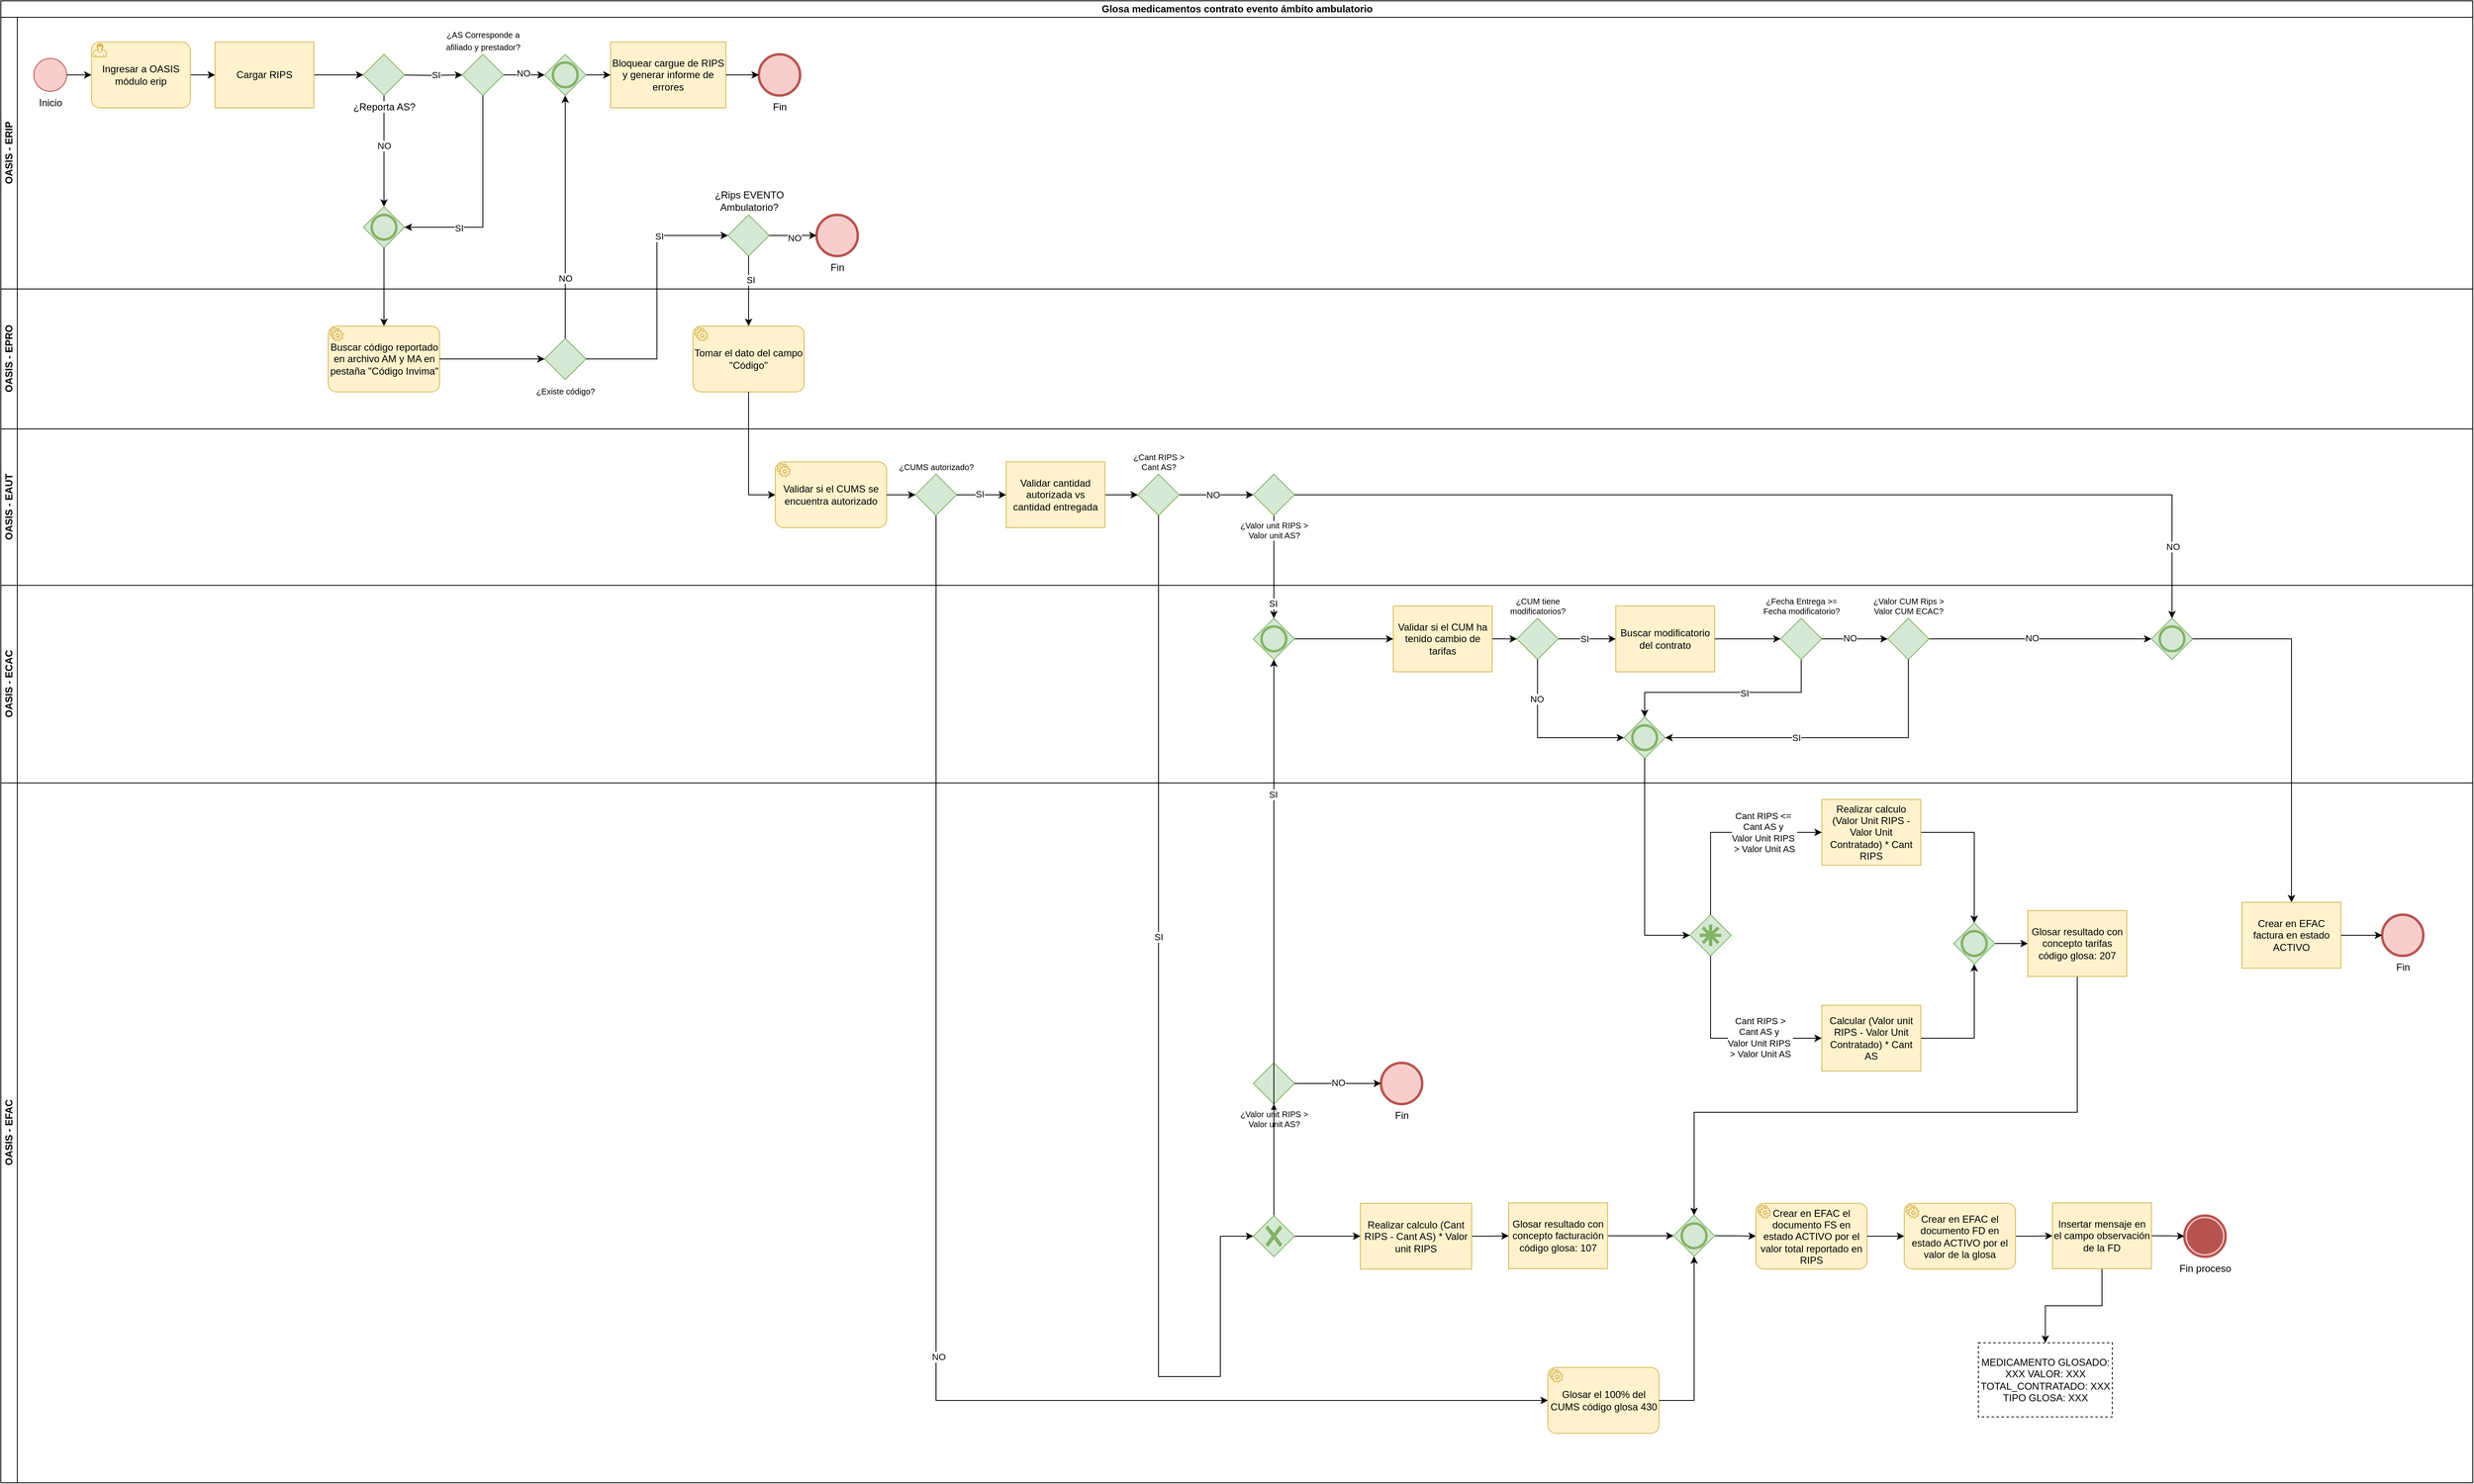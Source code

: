 <mxfile version="26.0.16">
  <diagram name="Página-1" id="6i_p-R7HKGtbfCE5hA1_">
    <mxGraphModel dx="3034" dy="1820" grid="1" gridSize="10" guides="1" tooltips="1" connect="1" arrows="1" fold="1" page="1" pageScale="1" pageWidth="2000" pageHeight="1130" math="0" shadow="0">
      <root>
        <mxCell id="0" />
        <mxCell id="1" parent="0" />
        <mxCell id="3LwcX4oNFDxZzFYPkHVs-123" value="Glosa medicamentos contrato evento ámbito ambulatorio" style="swimlane;childLayout=stackLayout;resizeParent=1;resizeParentMax=0;horizontal=1;startSize=20;horizontalStack=0;html=1;" parent="1" vertex="1">
          <mxGeometry x="-10" y="-60" width="3000" height="1800" as="geometry" />
        </mxCell>
        <mxCell id="iVjvkwj3p_KeQu9TfVZr-87" style="edgeStyle=orthogonalEdgeStyle;rounded=0;orthogonalLoop=1;jettySize=auto;html=1;entryX=0.5;entryY=0;entryDx=0;entryDy=0;entryPerimeter=0;" parent="3LwcX4oNFDxZzFYPkHVs-123" source="iVjvkwj3p_KeQu9TfVZr-80" target="z4ZImV3BdOVlYTGnUbKM-2" edge="1">
          <mxGeometry relative="1" as="geometry">
            <mxPoint x="1640" y="895" as="targetPoint" />
            <Array as="points" />
          </mxGeometry>
        </mxCell>
        <mxCell id="iVjvkwj3p_KeQu9TfVZr-92" value="SI" style="edgeLabel;html=1;align=center;verticalAlign=middle;resizable=0;points=[];" parent="iVjvkwj3p_KeQu9TfVZr-87" vertex="1" connectable="0">
          <mxGeometry x="0.713" relative="1" as="geometry">
            <mxPoint x="-1" as="offset" />
          </mxGeometry>
        </mxCell>
        <mxCell id="3LwcX4oNFDxZzFYPkHVs-124" value="OASIS - ERIP" style="swimlane;startSize=20;horizontal=0;html=1;" parent="3LwcX4oNFDxZzFYPkHVs-123" vertex="1">
          <mxGeometry y="20" width="3000" height="330" as="geometry" />
        </mxCell>
        <mxCell id="3LwcX4oNFDxZzFYPkHVs-130" value="Inicio" style="points=[[0.145,0.145,0],[0.5,0,0],[0.855,0.145,0],[1,0.5,0],[0.855,0.855,0],[0.5,1,0],[0.145,0.855,0],[0,0.5,0]];shape=mxgraph.bpmn.event;html=1;verticalLabelPosition=bottom;labelBackgroundColor=#ffffff;verticalAlign=top;align=center;perimeter=ellipsePerimeter;outlineConnect=0;aspect=fixed;outline=standard;symbol=general;fillColor=#f8cecc;strokeColor=#b85450;" parent="3LwcX4oNFDxZzFYPkHVs-124" vertex="1">
          <mxGeometry x="40" y="50" width="40" height="40" as="geometry" />
        </mxCell>
        <mxCell id="3LwcX4oNFDxZzFYPkHVs-133" style="edgeStyle=orthogonalEdgeStyle;rounded=0;orthogonalLoop=1;jettySize=auto;html=1;entryX=0;entryY=0.5;entryDx=0;entryDy=0;entryPerimeter=0;" parent="3LwcX4oNFDxZzFYPkHVs-124" source="3LwcX4oNFDxZzFYPkHVs-134" target="I6SyIY9X4S2mshl3AVVj-23" edge="1">
          <mxGeometry relative="1" as="geometry">
            <mxPoint x="270" y="70" as="targetPoint" />
          </mxGeometry>
        </mxCell>
        <mxCell id="3LwcX4oNFDxZzFYPkHVs-134" value="Ingresar a OASIS módulo erip" style="points=[[0.25,0,0],[0.5,0,0],[0.75,0,0],[1,0.25,0],[1,0.5,0],[1,0.75,0],[0.75,1,0],[0.5,1,0],[0.25,1,0],[0,0.75,0],[0,0.5,0],[0,0.25,0]];shape=mxgraph.bpmn.task;whiteSpace=wrap;rectStyle=rounded;size=10;html=1;container=1;expand=0;collapsible=0;taskMarker=user;fillColor=#fff2cc;strokeColor=#d6b656;" parent="3LwcX4oNFDxZzFYPkHVs-124" vertex="1">
          <mxGeometry x="110" y="30" width="120" height="80" as="geometry" />
        </mxCell>
        <mxCell id="3LwcX4oNFDxZzFYPkHVs-129" style="edgeStyle=orthogonalEdgeStyle;rounded=0;orthogonalLoop=1;jettySize=auto;html=1;entryX=0;entryY=0.5;entryDx=0;entryDy=0;entryPerimeter=0;" parent="3LwcX4oNFDxZzFYPkHVs-124" source="3LwcX4oNFDxZzFYPkHVs-130" target="3LwcX4oNFDxZzFYPkHVs-134" edge="1">
          <mxGeometry relative="1" as="geometry">
            <mxPoint x="110" y="70" as="targetPoint" />
          </mxGeometry>
        </mxCell>
        <mxCell id="iVjvkwj3p_KeQu9TfVZr-32" style="edgeStyle=orthogonalEdgeStyle;rounded=0;orthogonalLoop=1;jettySize=auto;html=1;" parent="3LwcX4oNFDxZzFYPkHVs-124" source="I6SyIY9X4S2mshl3AVVj-23" target="iVjvkwj3p_KeQu9TfVZr-31" edge="1">
          <mxGeometry relative="1" as="geometry" />
        </mxCell>
        <mxCell id="I6SyIY9X4S2mshl3AVVj-23" value="Cargar RIPS" style="points=[[0.25,0,0],[0.5,0,0],[0.75,0,0],[1,0.25,0],[1,0.5,0],[1,0.75,0],[0.75,1,0],[0.5,1,0],[0.25,1,0],[0,0.75,0],[0,0.5,0],[0,0.25,0]];shape=mxgraph.bpmn.task2;whiteSpace=wrap;rectStyle=rounded;size=10;html=1;container=1;expand=0;collapsible=0;taskMarker=user;fillColor=#fff2cc;strokeColor=#d6b656;" parent="3LwcX4oNFDxZzFYPkHVs-124" vertex="1">
          <mxGeometry x="260" y="30" width="120" height="80" as="geometry" />
        </mxCell>
        <mxCell id="M_9tR8TZ_ZrpfwXMIzji-4" value="Bloquear cargue de RIPS y generar informe de errores" style="points=[[0.25,0,0],[0.5,0,0],[0.75,0,0],[1,0.25,0],[1,0.5,0],[1,0.75,0],[0.75,1,0],[0.5,1,0],[0.25,1,0],[0,0.75,0],[0,0.5,0],[0,0.25,0]];shape=mxgraph.bpmn.task2;whiteSpace=wrap;rectStyle=rounded;size=10;html=1;container=1;expand=0;collapsible=0;taskMarker=script;fillColor=#fff2cc;strokeColor=#d6b656;" parent="3LwcX4oNFDxZzFYPkHVs-124" vertex="1">
          <mxGeometry x="740" y="30" width="140" height="80" as="geometry" />
        </mxCell>
        <mxCell id="M_9tR8TZ_ZrpfwXMIzji-8" value="¿Rips EVENTO &lt;br&gt;Ambulatorio?" style="points=[[0.25,0.25,0],[0.5,0,0],[0.75,0.25,0],[1,0.5,0],[0.75,0.75,0],[0.5,1,0],[0.25,0.75,0],[0,0.5,0]];shape=mxgraph.bpmn.gateway2;html=1;verticalLabelPosition=top;labelBackgroundColor=#ffffff;verticalAlign=bottom;align=center;perimeter=rhombusPerimeter;outlineConnect=0;outline=none;symbol=none;fillColor=#d5e8d4;strokeColor=#82b366;labelPosition=center;" parent="3LwcX4oNFDxZzFYPkHVs-124" vertex="1">
          <mxGeometry x="882.5" y="240" width="50" height="50" as="geometry" />
        </mxCell>
        <mxCell id="M_9tR8TZ_ZrpfwXMIzji-11" value="Fin" style="points=[[0.145,0.145,0],[0.5,0,0],[0.855,0.145,0],[1,0.5,0],[0.855,0.855,0],[0.5,1,0],[0.145,0.855,0],[0,0.5,0]];shape=mxgraph.bpmn.event;html=1;verticalLabelPosition=bottom;labelBackgroundColor=#ffffff;verticalAlign=top;align=center;perimeter=ellipsePerimeter;outlineConnect=0;aspect=fixed;outline=end;symbol=terminate2;fillColor=#f8cecc;strokeColor=#b85450;" parent="3LwcX4oNFDxZzFYPkHVs-124" vertex="1">
          <mxGeometry x="990" y="240" width="50" height="50" as="geometry" />
        </mxCell>
        <mxCell id="M_9tR8TZ_ZrpfwXMIzji-10" style="edgeStyle=orthogonalEdgeStyle;rounded=0;orthogonalLoop=1;jettySize=auto;html=1;" parent="3LwcX4oNFDxZzFYPkHVs-124" source="M_9tR8TZ_ZrpfwXMIzji-8" target="M_9tR8TZ_ZrpfwXMIzji-11" edge="1">
          <mxGeometry relative="1" as="geometry">
            <mxPoint x="1147" y="210" as="targetPoint" />
          </mxGeometry>
        </mxCell>
        <mxCell id="M_9tR8TZ_ZrpfwXMIzji-16" value="NO" style="edgeLabel;html=1;align=center;verticalAlign=middle;resizable=0;points=[];" parent="M_9tR8TZ_ZrpfwXMIzji-10" vertex="1" connectable="0">
          <mxGeometry x="0.059" y="-1" relative="1" as="geometry">
            <mxPoint y="2" as="offset" />
          </mxGeometry>
        </mxCell>
        <mxCell id="M_9tR8TZ_ZrpfwXMIzji-21" style="edgeStyle=orthogonalEdgeStyle;rounded=0;orthogonalLoop=1;jettySize=auto;html=1;" parent="3LwcX4oNFDxZzFYPkHVs-124" source="M_9tR8TZ_ZrpfwXMIzji-17" target="M_9tR8TZ_ZrpfwXMIzji-20" edge="1">
          <mxGeometry relative="1" as="geometry" />
        </mxCell>
        <mxCell id="M_9tR8TZ_ZrpfwXMIzji-24" value="NO" style="edgeLabel;html=1;align=center;verticalAlign=middle;resizable=0;points=[];" parent="M_9tR8TZ_ZrpfwXMIzji-21" vertex="1" connectable="0">
          <mxGeometry x="-0.037" y="1" relative="1" as="geometry">
            <mxPoint y="-1" as="offset" />
          </mxGeometry>
        </mxCell>
        <mxCell id="M_9tR8TZ_ZrpfwXMIzji-17" value="&lt;font size=&quot;1&quot;&gt;¿AS Corresponde a &lt;br&gt;afiliado y prestador?&lt;/font&gt;" style="points=[[0.25,0.25,0],[0.5,0,0],[0.75,0.25,0],[1,0.5,0],[0.75,0.75,0],[0.5,1,0],[0.25,0.75,0],[0,0.5,0]];shape=mxgraph.bpmn.gateway2;html=1;verticalLabelPosition=top;labelBackgroundColor=#ffffff;verticalAlign=bottom;align=center;perimeter=rhombusPerimeter;outlineConnect=0;outline=none;symbol=none;fillColor=#d5e8d4;strokeColor=#82b366;labelPosition=center;" parent="3LwcX4oNFDxZzFYPkHVs-124" vertex="1">
          <mxGeometry x="560" y="45" width="50" height="50" as="geometry" />
        </mxCell>
        <mxCell id="M_9tR8TZ_ZrpfwXMIzji-25" style="edgeStyle=orthogonalEdgeStyle;rounded=0;orthogonalLoop=1;jettySize=auto;html=1;" parent="3LwcX4oNFDxZzFYPkHVs-124" source="M_9tR8TZ_ZrpfwXMIzji-20" target="M_9tR8TZ_ZrpfwXMIzji-4" edge="1">
          <mxGeometry relative="1" as="geometry" />
        </mxCell>
        <mxCell id="M_9tR8TZ_ZrpfwXMIzji-20" value="" style="points=[[0.25,0.25,0],[0.5,0,0],[0.75,0.25,0],[1,0.5,0],[0.75,0.75,0],[0.5,1,0],[0.25,0.75,0],[0,0.5,0]];shape=mxgraph.bpmn.gateway2;html=1;verticalLabelPosition=bottom;labelBackgroundColor=#ffffff;verticalAlign=top;align=center;perimeter=rhombusPerimeter;outlineConnect=0;outline=end;symbol=general;fillColor=#d5e8d4;strokeColor=#82b366;" parent="3LwcX4oNFDxZzFYPkHVs-124" vertex="1">
          <mxGeometry x="660" y="45" width="50" height="50" as="geometry" />
        </mxCell>
        <mxCell id="M_9tR8TZ_ZrpfwXMIzji-14" value="Fin" style="points=[[0.145,0.145,0],[0.5,0,0],[0.855,0.145,0],[1,0.5,0],[0.855,0.855,0],[0.5,1,0],[0.145,0.855,0],[0,0.5,0]];shape=mxgraph.bpmn.event;html=1;verticalLabelPosition=bottom;labelBackgroundColor=#ffffff;verticalAlign=top;align=center;perimeter=ellipsePerimeter;outlineConnect=0;aspect=fixed;outline=end;symbol=terminate2;fillColor=#f8cecc;strokeColor=#b85450;" parent="3LwcX4oNFDxZzFYPkHVs-124" vertex="1">
          <mxGeometry x="920" y="45" width="50" height="50" as="geometry" />
        </mxCell>
        <mxCell id="M_9tR8TZ_ZrpfwXMIzji-13" style="edgeStyle=orthogonalEdgeStyle;rounded=0;orthogonalLoop=1;jettySize=auto;html=1;" parent="3LwcX4oNFDxZzFYPkHVs-124" source="M_9tR8TZ_ZrpfwXMIzji-4" target="M_9tR8TZ_ZrpfwXMIzji-14" edge="1">
          <mxGeometry relative="1" as="geometry">
            <mxPoint x="1197" y="75" as="targetPoint" />
          </mxGeometry>
        </mxCell>
        <mxCell id="iVjvkwj3p_KeQu9TfVZr-29" style="edgeStyle=orthogonalEdgeStyle;rounded=0;orthogonalLoop=1;jettySize=auto;html=1;" parent="3LwcX4oNFDxZzFYPkHVs-124" target="M_9tR8TZ_ZrpfwXMIzji-17" edge="1">
          <mxGeometry relative="1" as="geometry">
            <mxPoint x="480" y="70" as="sourcePoint" />
          </mxGeometry>
        </mxCell>
        <mxCell id="iVjvkwj3p_KeQu9TfVZr-33" value="SI" style="edgeLabel;html=1;align=center;verticalAlign=middle;resizable=0;points=[];" parent="iVjvkwj3p_KeQu9TfVZr-29" vertex="1" connectable="0">
          <mxGeometry x="0.21" relative="1" as="geometry">
            <mxPoint as="offset" />
          </mxGeometry>
        </mxCell>
        <mxCell id="iVjvkwj3p_KeQu9TfVZr-38" style="edgeStyle=orthogonalEdgeStyle;rounded=0;orthogonalLoop=1;jettySize=auto;html=1;" parent="3LwcX4oNFDxZzFYPkHVs-124" source="iVjvkwj3p_KeQu9TfVZr-31" target="iVjvkwj3p_KeQu9TfVZr-36" edge="1">
          <mxGeometry relative="1" as="geometry" />
        </mxCell>
        <mxCell id="iVjvkwj3p_KeQu9TfVZr-42" value="NO" style="edgeLabel;html=1;align=center;verticalAlign=middle;resizable=0;points=[];" parent="iVjvkwj3p_KeQu9TfVZr-38" vertex="1" connectable="0">
          <mxGeometry x="-0.096" relative="1" as="geometry">
            <mxPoint as="offset" />
          </mxGeometry>
        </mxCell>
        <mxCell id="iVjvkwj3p_KeQu9TfVZr-31" value="¿Reporta AS?" style="points=[[0.25,0.25,0],[0.5,0,0],[0.75,0.25,0],[1,0.5,0],[0.75,0.75,0],[0.5,1,0],[0.25,0.75,0],[0,0.5,0]];shape=mxgraph.bpmn.gateway2;html=1;verticalLabelPosition=bottom;labelBackgroundColor=#ffffff;verticalAlign=top;align=center;perimeter=rhombusPerimeter;outlineConnect=0;outline=none;symbol=none;fillColor=#d5e8d4;strokeColor=#82b366;" parent="3LwcX4oNFDxZzFYPkHVs-124" vertex="1">
          <mxGeometry x="440" y="45" width="50" height="50" as="geometry" />
        </mxCell>
        <mxCell id="iVjvkwj3p_KeQu9TfVZr-36" value="" style="points=[[0.25,0.25,0],[0.5,0,0],[0.75,0.25,0],[1,0.5,0],[0.75,0.75,0],[0.5,1,0],[0.25,0.75,0],[0,0.5,0]];shape=mxgraph.bpmn.gateway2;html=1;verticalLabelPosition=bottom;labelBackgroundColor=#ffffff;verticalAlign=top;align=center;perimeter=rhombusPerimeter;outlineConnect=0;outline=end;symbol=general;fillColor=#d5e8d4;strokeColor=#82b366;" parent="3LwcX4oNFDxZzFYPkHVs-124" vertex="1">
          <mxGeometry x="440" y="230" width="50" height="50" as="geometry" />
        </mxCell>
        <mxCell id="iVjvkwj3p_KeQu9TfVZr-40" style="edgeStyle=orthogonalEdgeStyle;rounded=0;orthogonalLoop=1;jettySize=auto;html=1;entryX=1;entryY=0.5;entryDx=0;entryDy=0;entryPerimeter=0;" parent="3LwcX4oNFDxZzFYPkHVs-124" source="M_9tR8TZ_ZrpfwXMIzji-17" target="iVjvkwj3p_KeQu9TfVZr-36" edge="1">
          <mxGeometry relative="1" as="geometry">
            <Array as="points">
              <mxPoint x="585" y="255" />
            </Array>
          </mxGeometry>
        </mxCell>
        <mxCell id="iVjvkwj3p_KeQu9TfVZr-41" value="SI" style="edgeLabel;html=1;align=center;verticalAlign=middle;resizable=0;points=[];" parent="iVjvkwj3p_KeQu9TfVZr-40" vertex="1" connectable="0">
          <mxGeometry x="0.482" y="1" relative="1" as="geometry">
            <mxPoint as="offset" />
          </mxGeometry>
        </mxCell>
        <mxCell id="3LwcX4oNFDxZzFYPkHVs-125" value="OASIS - EPRO" style="swimlane;startSize=20;horizontal=0;html=1;" parent="3LwcX4oNFDxZzFYPkHVs-123" vertex="1">
          <mxGeometry y="350" width="3000" height="170" as="geometry" />
        </mxCell>
        <mxCell id="3LwcX4oNFDxZzFYPkHVs-8" value="Buscar código reportado en archivo AM y MA en pestaña &quot;Código Invima&quot;" style="points=[[0.25,0,0],[0.5,0,0],[0.75,0,0],[1,0.25,0],[1,0.5,0],[1,0.75,0],[0.75,1,0],[0.5,1,0],[0.25,1,0],[0,0.75,0],[0,0.5,0],[0,0.25,0]];shape=mxgraph.bpmn.task;whiteSpace=wrap;rectStyle=rounded;size=10;html=1;container=1;expand=0;collapsible=0;taskMarker=service;fillColor=#fff2cc;strokeColor=#d6b656;" parent="3LwcX4oNFDxZzFYPkHVs-125" vertex="1">
          <mxGeometry x="397.5" y="45" width="135" height="80" as="geometry" />
        </mxCell>
        <mxCell id="3LwcX4oNFDxZzFYPkHVs-9" value="&lt;font size=&quot;1&quot;&gt;¿Existe código?&lt;/font&gt;" style="points=[[0.25,0.25,0],[0.5,0,0],[0.75,0.25,0],[1,0.5,0],[0.75,0.75,0],[0.5,1,0],[0.25,0.75,0],[0,0.5,0]];shape=mxgraph.bpmn.gateway2;html=1;verticalLabelPosition=bottom;labelBackgroundColor=#ffffff;verticalAlign=top;align=center;perimeter=rhombusPerimeter;outlineConnect=0;outline=none;symbol=none;fillColor=#d5e8d4;strokeColor=#82b366;labelPosition=center;" parent="3LwcX4oNFDxZzFYPkHVs-125" vertex="1">
          <mxGeometry x="660" y="60" width="50" height="50" as="geometry" />
        </mxCell>
        <mxCell id="3LwcX4oNFDxZzFYPkHVs-10" style="edgeStyle=orthogonalEdgeStyle;rounded=0;orthogonalLoop=1;jettySize=auto;html=1;" parent="3LwcX4oNFDxZzFYPkHVs-125" source="3LwcX4oNFDxZzFYPkHVs-8" target="3LwcX4oNFDxZzFYPkHVs-9" edge="1">
          <mxGeometry relative="1" as="geometry" />
        </mxCell>
        <mxCell id="3LwcX4oNFDxZzFYPkHVs-12" value="Tomar el dato del campo &quot;Código&quot;" style="points=[[0.25,0,0],[0.5,0,0],[0.75,0,0],[1,0.25,0],[1,0.5,0],[1,0.75,0],[0.75,1,0],[0.5,1,0],[0.25,1,0],[0,0.75,0],[0,0.5,0],[0,0.25,0]];shape=mxgraph.bpmn.task;whiteSpace=wrap;rectStyle=rounded;size=10;html=1;container=1;expand=0;collapsible=0;taskMarker=service;fillColor=#fff2cc;strokeColor=#d6b656;" parent="3LwcX4oNFDxZzFYPkHVs-125" vertex="1">
          <mxGeometry x="840" y="45" width="135" height="80" as="geometry" />
        </mxCell>
        <mxCell id="Vrwh3DZQy4N4ysGJemR1-6" style="edgeStyle=orthogonalEdgeStyle;rounded=0;orthogonalLoop=1;jettySize=auto;html=1;entryX=0;entryY=0.5;entryDx=0;entryDy=0;entryPerimeter=0;exitX=0.5;exitY=1;exitDx=0;exitDy=0;exitPerimeter=0;" parent="3LwcX4oNFDxZzFYPkHVs-123" source="3LwcX4oNFDxZzFYPkHVs-140" target="iVjvkwj3p_KeQu9TfVZr-284" edge="1">
          <mxGeometry relative="1" as="geometry" />
        </mxCell>
        <mxCell id="Vrwh3DZQy4N4ysGJemR1-7" value="NO" style="edgeLabel;html=1;align=center;verticalAlign=middle;resizable=0;points=[];" parent="Vrwh3DZQy4N4ysGJemR1-6" vertex="1" connectable="0">
          <mxGeometry x="0.124" y="3" relative="1" as="geometry">
            <mxPoint as="offset" />
          </mxGeometry>
        </mxCell>
        <mxCell id="M_9tR8TZ_ZrpfwXMIzji-9" style="edgeStyle=orthogonalEdgeStyle;rounded=0;orthogonalLoop=1;jettySize=auto;html=1;" parent="3LwcX4oNFDxZzFYPkHVs-123" source="M_9tR8TZ_ZrpfwXMIzji-8" target="3LwcX4oNFDxZzFYPkHVs-12" edge="1">
          <mxGeometry relative="1" as="geometry" />
        </mxCell>
        <mxCell id="M_9tR8TZ_ZrpfwXMIzji-15" value="SI" style="edgeLabel;html=1;align=center;verticalAlign=middle;resizable=0;points=[];" parent="M_9tR8TZ_ZrpfwXMIzji-9" vertex="1" connectable="0">
          <mxGeometry x="-0.333" y="2" relative="1" as="geometry">
            <mxPoint as="offset" />
          </mxGeometry>
        </mxCell>
        <mxCell id="M_9tR8TZ_ZrpfwXMIzji-22" style="edgeStyle=orthogonalEdgeStyle;rounded=0;orthogonalLoop=1;jettySize=auto;html=1;" parent="3LwcX4oNFDxZzFYPkHVs-123" source="3LwcX4oNFDxZzFYPkHVs-9" target="M_9tR8TZ_ZrpfwXMIzji-20" edge="1">
          <mxGeometry relative="1" as="geometry" />
        </mxCell>
        <mxCell id="M_9tR8TZ_ZrpfwXMIzji-23" value="NO" style="edgeLabel;html=1;align=center;verticalAlign=middle;resizable=0;points=[];" parent="M_9tR8TZ_ZrpfwXMIzji-22" vertex="1" connectable="0">
          <mxGeometry x="-0.504" relative="1" as="geometry">
            <mxPoint as="offset" />
          </mxGeometry>
        </mxCell>
        <mxCell id="M_9tR8TZ_ZrpfwXMIzji-26" style="edgeStyle=orthogonalEdgeStyle;rounded=0;orthogonalLoop=1;jettySize=auto;html=1;entryX=0;entryY=0.5;entryDx=0;entryDy=0;entryPerimeter=0;" parent="3LwcX4oNFDxZzFYPkHVs-123" source="3LwcX4oNFDxZzFYPkHVs-9" target="M_9tR8TZ_ZrpfwXMIzji-8" edge="1">
          <mxGeometry relative="1" as="geometry" />
        </mxCell>
        <mxCell id="M_9tR8TZ_ZrpfwXMIzji-27" value="SI" style="edgeLabel;html=1;align=center;verticalAlign=middle;resizable=0;points=[];" parent="M_9tR8TZ_ZrpfwXMIzji-26" vertex="1" connectable="0">
          <mxGeometry x="0.478" y="-1" relative="1" as="geometry">
            <mxPoint as="offset" />
          </mxGeometry>
        </mxCell>
        <mxCell id="M_9tR8TZ_ZrpfwXMIzji-28" style="edgeStyle=orthogonalEdgeStyle;rounded=0;orthogonalLoop=1;jettySize=auto;html=1;entryX=0;entryY=0.5;entryDx=0;entryDy=0;entryPerimeter=0;exitX=0.5;exitY=1;exitDx=0;exitDy=0;exitPerimeter=0;" parent="3LwcX4oNFDxZzFYPkHVs-123" source="3LwcX4oNFDxZzFYPkHVs-12" target="3LwcX4oNFDxZzFYPkHVs-30" edge="1">
          <mxGeometry relative="1" as="geometry" />
        </mxCell>
        <mxCell id="iVjvkwj3p_KeQu9TfVZr-39" style="edgeStyle=orthogonalEdgeStyle;rounded=0;orthogonalLoop=1;jettySize=auto;html=1;" parent="3LwcX4oNFDxZzFYPkHVs-123" source="iVjvkwj3p_KeQu9TfVZr-36" target="3LwcX4oNFDxZzFYPkHVs-8" edge="1">
          <mxGeometry relative="1" as="geometry" />
        </mxCell>
        <mxCell id="3LwcX4oNFDxZzFYPkHVs-126" value="OASIS - EAUT" style="swimlane;startSize=20;horizontal=0;html=1;" parent="3LwcX4oNFDxZzFYPkHVs-123" vertex="1">
          <mxGeometry y="520" width="3000" height="190" as="geometry" />
        </mxCell>
        <mxCell id="3LwcX4oNFDxZzFYPkHVs-30" value="Validar si el CUMS se encuentra autorizado" style="points=[[0.25,0,0],[0.5,0,0],[0.75,0,0],[1,0.25,0],[1,0.5,0],[1,0.75,0],[0.75,1,0],[0.5,1,0],[0.25,1,0],[0,0.75,0],[0,0.5,0],[0,0.25,0]];shape=mxgraph.bpmn.task;whiteSpace=wrap;rectStyle=rounded;size=10;html=1;container=1;expand=0;collapsible=0;taskMarker=service;fillColor=#fff2cc;strokeColor=#d6b656;" parent="3LwcX4oNFDxZzFYPkHVs-126" vertex="1">
          <mxGeometry x="940" y="40" width="135" height="80" as="geometry" />
        </mxCell>
        <mxCell id="3LwcX4oNFDxZzFYPkHVs-140" value="&lt;font size=&quot;1&quot;&gt;¿CUMS autorizado?&lt;/font&gt;" style="points=[[0.25,0.25,0],[0.5,0,0],[0.75,0.25,0],[1,0.5,0],[0.75,0.75,0],[0.5,1,0],[0.25,0.75,0],[0,0.5,0]];shape=mxgraph.bpmn.gateway2;html=1;verticalLabelPosition=top;labelBackgroundColor=#ffffff;verticalAlign=bottom;align=center;perimeter=rhombusPerimeter;outlineConnect=0;outline=none;symbol=none;fillColor=#d5e8d4;strokeColor=#82b366;labelPosition=center;" parent="3LwcX4oNFDxZzFYPkHVs-126" vertex="1">
          <mxGeometry x="1110" y="55" width="50" height="50" as="geometry" />
        </mxCell>
        <mxCell id="Vrwh3DZQy4N4ysGJemR1-9" style="edgeStyle=orthogonalEdgeStyle;rounded=0;orthogonalLoop=1;jettySize=auto;html=1;" parent="3LwcX4oNFDxZzFYPkHVs-126" source="Vrwh3DZQy4N4ysGJemR1-3" target="M_9tR8TZ_ZrpfwXMIzji-45" edge="1">
          <mxGeometry relative="1" as="geometry" />
        </mxCell>
        <mxCell id="Vrwh3DZQy4N4ysGJemR1-3" value="Validar cantidad autorizada vs cantidad entregada" style="points=[[0.25,0,0],[0.5,0,0],[0.75,0,0],[1,0.25,0],[1,0.5,0],[1,0.75,0],[0.75,1,0],[0.5,1,0],[0.25,1,0],[0,0.75,0],[0,0.5,0],[0,0.25,0]];shape=mxgraph.bpmn.task2;whiteSpace=wrap;rectStyle=rounded;size=10;html=1;container=1;expand=0;collapsible=0;taskMarker=script;fillColor=#fff2cc;strokeColor=#d6b656;" parent="3LwcX4oNFDxZzFYPkHVs-126" vertex="1">
          <mxGeometry x="1220" y="40" width="120" height="80" as="geometry" />
        </mxCell>
        <mxCell id="Vrwh3DZQy4N4ysGJemR1-5" style="edgeStyle=orthogonalEdgeStyle;rounded=0;orthogonalLoop=1;jettySize=auto;html=1;entryX=0;entryY=0.5;entryDx=0;entryDy=0;entryPerimeter=0;" parent="3LwcX4oNFDxZzFYPkHVs-126" source="3LwcX4oNFDxZzFYPkHVs-30" target="3LwcX4oNFDxZzFYPkHVs-140" edge="1">
          <mxGeometry relative="1" as="geometry" />
        </mxCell>
        <mxCell id="I6SyIY9X4S2mshl3AVVj-28" style="edgeStyle=orthogonalEdgeStyle;rounded=0;orthogonalLoop=1;jettySize=auto;html=1;exitX=1;exitY=0.5;exitDx=0;exitDy=0;exitPerimeter=0;entryX=0;entryY=0.5;entryDx=0;entryDy=0;entryPerimeter=0;" parent="3LwcX4oNFDxZzFYPkHVs-126" source="3LwcX4oNFDxZzFYPkHVs-140" target="Vrwh3DZQy4N4ysGJemR1-3" edge="1">
          <mxGeometry relative="1" as="geometry" />
        </mxCell>
        <mxCell id="I6SyIY9X4S2mshl3AVVj-29" value="SI" style="edgeLabel;html=1;align=center;verticalAlign=middle;resizable=0;points=[];" parent="I6SyIY9X4S2mshl3AVVj-28" vertex="1" connectable="0">
          <mxGeometry x="-0.067" y="2" relative="1" as="geometry">
            <mxPoint y="1" as="offset" />
          </mxGeometry>
        </mxCell>
        <mxCell id="M_9tR8TZ_ZrpfwXMIzji-48" style="edgeStyle=orthogonalEdgeStyle;rounded=0;orthogonalLoop=1;jettySize=auto;html=1;entryX=0;entryY=0.5;entryDx=0;entryDy=0;entryPerimeter=0;" parent="3LwcX4oNFDxZzFYPkHVs-126" source="M_9tR8TZ_ZrpfwXMIzji-45" target="iVjvkwj3p_KeQu9TfVZr-80" edge="1">
          <mxGeometry relative="1" as="geometry">
            <mxPoint x="1530" y="80.0" as="targetPoint" />
          </mxGeometry>
        </mxCell>
        <mxCell id="M_9tR8TZ_ZrpfwXMIzji-49" value="NO" style="edgeLabel;html=1;align=center;verticalAlign=middle;resizable=0;points=[];" parent="M_9tR8TZ_ZrpfwXMIzji-48" vertex="1" connectable="0">
          <mxGeometry x="0.109" y="-1" relative="1" as="geometry">
            <mxPoint x="-9" y="-1" as="offset" />
          </mxGeometry>
        </mxCell>
        <mxCell id="M_9tR8TZ_ZrpfwXMIzji-45" value="¿Cant RIPS &amp;gt; &lt;br&gt;Cant AS?" style="points=[[0.25,0.25,0],[0.5,0,0],[0.75,0.25,0],[1,0.5,0],[0.75,0.75,0],[0.5,1,0],[0.25,0.75,0],[0,0.5,0]];shape=mxgraph.bpmn.gateway2;html=1;verticalLabelPosition=top;labelBackgroundColor=#ffffff;verticalAlign=bottom;align=center;perimeter=rhombusPerimeter;outlineConnect=0;outline=none;symbol=none;fillColor=#d5e8d4;strokeColor=#82b366;fontSize=10;labelPosition=center;" parent="3LwcX4oNFDxZzFYPkHVs-126" vertex="1">
          <mxGeometry x="1380" y="55" width="50" height="50" as="geometry" />
        </mxCell>
        <mxCell id="iVjvkwj3p_KeQu9TfVZr-80" value="¿Valor unit RIPS &amp;gt; &lt;br&gt;Valor unit AS?" style="points=[[0.25,0.25,0],[0.5,0,0],[0.75,0.25,0],[1,0.5,0],[0.75,0.75,0],[0.5,1,0],[0.25,0.75,0],[0,0.5,0]];shape=mxgraph.bpmn.gateway2;html=1;verticalLabelPosition=bottom;labelBackgroundColor=#ffffff;verticalAlign=top;align=center;perimeter=rhombusPerimeter;outlineConnect=0;outline=none;symbol=none;fillColor=#d5e8d4;strokeColor=#82b366;fontSize=10;" parent="3LwcX4oNFDxZzFYPkHVs-126" vertex="1">
          <mxGeometry x="1520" y="55" width="50" height="50" as="geometry" />
        </mxCell>
        <mxCell id="I6SyIY9X4S2mshl3AVVj-19" value="OASIS - ECAC" style="swimlane;startSize=20;horizontal=0;html=1;" parent="3LwcX4oNFDxZzFYPkHVs-123" vertex="1">
          <mxGeometry y="710" width="3000" height="240" as="geometry" />
        </mxCell>
        <mxCell id="iVjvkwj3p_KeQu9TfVZr-60" value="Validar si el CUM ha tenido cambio de tarifas" style="points=[[0.25,0,0],[0.5,0,0],[0.75,0,0],[1,0.25,0],[1,0.5,0],[1,0.75,0],[0.75,1,0],[0.5,1,0],[0.25,1,0],[0,0.75,0],[0,0.5,0],[0,0.25,0]];shape=mxgraph.bpmn.task2;whiteSpace=wrap;rectStyle=rounded;size=10;html=1;container=1;expand=0;collapsible=0;taskMarker=script;fillColor=#fff2cc;strokeColor=#d6b656;" parent="I6SyIY9X4S2mshl3AVVj-19" vertex="1">
          <mxGeometry x="1690" y="25" width="120" height="80" as="geometry" />
        </mxCell>
        <mxCell id="iVjvkwj3p_KeQu9TfVZr-97" style="edgeStyle=orthogonalEdgeStyle;rounded=0;orthogonalLoop=1;jettySize=auto;html=1;" parent="I6SyIY9X4S2mshl3AVVj-19" source="iVjvkwj3p_KeQu9TfVZr-62" target="iVjvkwj3p_KeQu9TfVZr-96" edge="1">
          <mxGeometry relative="1" as="geometry" />
        </mxCell>
        <mxCell id="iVjvkwj3p_KeQu9TfVZr-98" value="SI" style="edgeLabel;html=1;align=center;verticalAlign=middle;resizable=0;points=[];" parent="iVjvkwj3p_KeQu9TfVZr-97" vertex="1" connectable="0">
          <mxGeometry x="-0.07" relative="1" as="geometry">
            <mxPoint x="-1" as="offset" />
          </mxGeometry>
        </mxCell>
        <mxCell id="iVjvkwj3p_KeQu9TfVZr-62" value="¿CUM tiene &lt;br&gt;modificatorios?" style="points=[[0.25,0.25,0],[0.5,0,0],[0.75,0.25,0],[1,0.5,0],[0.75,0.75,0],[0.5,1,0],[0.25,0.75,0],[0,0.5,0]];shape=mxgraph.bpmn.gateway2;html=1;verticalLabelPosition=top;labelBackgroundColor=#ffffff;verticalAlign=bottom;align=center;perimeter=rhombusPerimeter;outlineConnect=0;outline=none;symbol=none;fillColor=#d5e8d4;strokeColor=#82b366;fontSize=10;labelPosition=center;" parent="I6SyIY9X4S2mshl3AVVj-19" vertex="1">
          <mxGeometry x="1840" y="40" width="50" height="50" as="geometry" />
        </mxCell>
        <mxCell id="iVjvkwj3p_KeQu9TfVZr-61" style="edgeStyle=orthogonalEdgeStyle;rounded=0;orthogonalLoop=1;jettySize=auto;html=1;" parent="I6SyIY9X4S2mshl3AVVj-19" source="iVjvkwj3p_KeQu9TfVZr-60" target="iVjvkwj3p_KeQu9TfVZr-62" edge="1">
          <mxGeometry relative="1" as="geometry">
            <mxPoint x="2405" y="385" as="targetPoint" />
          </mxGeometry>
        </mxCell>
        <mxCell id="iVjvkwj3p_KeQu9TfVZr-96" value="Buscar modificatorio del contrato" style="points=[[0.25,0,0],[0.5,0,0],[0.75,0,0],[1,0.25,0],[1,0.5,0],[1,0.75,0],[0.75,1,0],[0.5,1,0],[0.25,1,0],[0,0.75,0],[0,0.5,0],[0,0.25,0]];shape=mxgraph.bpmn.task2;whiteSpace=wrap;rectStyle=rounded;size=10;html=1;container=1;expand=0;collapsible=0;taskMarker=script;fillColor=#fff2cc;strokeColor=#d6b656;" parent="I6SyIY9X4S2mshl3AVVj-19" vertex="1">
          <mxGeometry x="1960" y="25" width="120" height="80" as="geometry" />
        </mxCell>
        <mxCell id="iVjvkwj3p_KeQu9TfVZr-361" style="edgeStyle=orthogonalEdgeStyle;rounded=0;orthogonalLoop=1;jettySize=auto;html=1;" parent="I6SyIY9X4S2mshl3AVVj-19" source="iVjvkwj3p_KeQu9TfVZr-327" target="iVjvkwj3p_KeQu9TfVZr-349" edge="1">
          <mxGeometry relative="1" as="geometry">
            <Array as="points">
              <mxPoint x="2185" y="130" />
              <mxPoint x="1995" y="130" />
            </Array>
          </mxGeometry>
        </mxCell>
        <mxCell id="iVjvkwj3p_KeQu9TfVZr-364" value="SI" style="edgeLabel;html=1;align=center;verticalAlign=middle;resizable=0;points=[];" parent="iVjvkwj3p_KeQu9TfVZr-361" vertex="1" connectable="0">
          <mxGeometry x="-0.156" y="1" relative="1" as="geometry">
            <mxPoint as="offset" />
          </mxGeometry>
        </mxCell>
        <mxCell id="iVjvkwj3p_KeQu9TfVZr-327" value="¿Fecha Entrega &amp;gt;= &lt;br&gt;Fecha modificatorio?" style="points=[[0.25,0.25,0],[0.5,0,0],[0.75,0.25,0],[1,0.5,0],[0.75,0.75,0],[0.5,1,0],[0.25,0.75,0],[0,0.5,0]];shape=mxgraph.bpmn.gateway2;html=1;verticalLabelPosition=top;labelBackgroundColor=#ffffff;verticalAlign=bottom;align=center;perimeter=rhombusPerimeter;outlineConnect=0;outline=none;symbol=none;fillColor=#d5e8d4;strokeColor=#82b366;fontSize=10;labelPosition=center;" parent="I6SyIY9X4S2mshl3AVVj-19" vertex="1">
          <mxGeometry x="2160" y="40" width="50" height="50" as="geometry" />
        </mxCell>
        <mxCell id="iVjvkwj3p_KeQu9TfVZr-326" style="edgeStyle=orthogonalEdgeStyle;rounded=0;orthogonalLoop=1;jettySize=auto;html=1;" parent="I6SyIY9X4S2mshl3AVVj-19" source="iVjvkwj3p_KeQu9TfVZr-96" target="iVjvkwj3p_KeQu9TfVZr-327" edge="1">
          <mxGeometry relative="1" as="geometry">
            <mxPoint x="2200" y="65" as="targetPoint" />
          </mxGeometry>
        </mxCell>
        <mxCell id="iVjvkwj3p_KeQu9TfVZr-331" style="edgeStyle=orthogonalEdgeStyle;rounded=0;orthogonalLoop=1;jettySize=auto;html=1;" parent="I6SyIY9X4S2mshl3AVVj-19" source="iVjvkwj3p_KeQu9TfVZr-329" target="iVjvkwj3p_KeQu9TfVZr-20" edge="1">
          <mxGeometry relative="1" as="geometry" />
        </mxCell>
        <mxCell id="iVjvkwj3p_KeQu9TfVZr-334" value="NO" style="edgeLabel;html=1;align=center;verticalAlign=middle;resizable=0;points=[];" parent="iVjvkwj3p_KeQu9TfVZr-331" vertex="1" connectable="0">
          <mxGeometry x="-0.075" y="1" relative="1" as="geometry">
            <mxPoint as="offset" />
          </mxGeometry>
        </mxCell>
        <mxCell id="iVjvkwj3p_KeQu9TfVZr-329" value="¿Valor CUM Rips &amp;gt; &lt;br&gt;Valor CUM ECAC?" style="points=[[0.25,0.25,0],[0.5,0,0],[0.75,0.25,0],[1,0.5,0],[0.75,0.75,0],[0.5,1,0],[0.25,0.75,0],[0,0.5,0]];shape=mxgraph.bpmn.gateway2;html=1;verticalLabelPosition=top;labelBackgroundColor=#ffffff;verticalAlign=bottom;align=center;perimeter=rhombusPerimeter;outlineConnect=0;outline=none;symbol=none;fillColor=#d5e8d4;strokeColor=#82b366;fontSize=10;labelPosition=center;" parent="I6SyIY9X4S2mshl3AVVj-19" vertex="1">
          <mxGeometry x="2290" y="40" width="50" height="50" as="geometry" />
        </mxCell>
        <mxCell id="iVjvkwj3p_KeQu9TfVZr-328" style="edgeStyle=orthogonalEdgeStyle;rounded=0;orthogonalLoop=1;jettySize=auto;html=1;" parent="I6SyIY9X4S2mshl3AVVj-19" source="iVjvkwj3p_KeQu9TfVZr-327" target="iVjvkwj3p_KeQu9TfVZr-329" edge="1">
          <mxGeometry relative="1" as="geometry">
            <mxPoint x="2280" y="65" as="targetPoint" />
          </mxGeometry>
        </mxCell>
        <mxCell id="iVjvkwj3p_KeQu9TfVZr-330" value="NO" style="edgeLabel;html=1;align=center;verticalAlign=middle;resizable=0;points=[];" parent="iVjvkwj3p_KeQu9TfVZr-328" vertex="1" connectable="0">
          <mxGeometry x="-0.167" y="1" relative="1" as="geometry">
            <mxPoint as="offset" />
          </mxGeometry>
        </mxCell>
        <mxCell id="iVjvkwj3p_KeQu9TfVZr-20" value="" style="points=[[0.25,0.25,0],[0.5,0,0],[0.75,0.25,0],[1,0.5,0],[0.75,0.75,0],[0.5,1,0],[0.25,0.75,0],[0,0.5,0]];shape=mxgraph.bpmn.gateway2;html=1;verticalLabelPosition=bottom;labelBackgroundColor=#ffffff;verticalAlign=top;align=center;perimeter=rhombusPerimeter;outlineConnect=0;outline=end;symbol=general;fillColor=#d5e8d4;strokeColor=#82b366;" parent="I6SyIY9X4S2mshl3AVVj-19" vertex="1">
          <mxGeometry x="2610" y="40" width="50" height="50" as="geometry" />
        </mxCell>
        <mxCell id="iVjvkwj3p_KeQu9TfVZr-349" value="" style="points=[[0.25,0.25,0],[0.5,0,0],[0.75,0.25,0],[1,0.5,0],[0.75,0.75,0],[0.5,1,0],[0.25,0.75,0],[0,0.5,0]];shape=mxgraph.bpmn.gateway2;html=1;verticalLabelPosition=bottom;labelBackgroundColor=#ffffff;verticalAlign=top;align=center;perimeter=rhombusPerimeter;outlineConnect=0;outline=end;symbol=general;fillColor=#d5e8d4;strokeColor=#82b366;" parent="I6SyIY9X4S2mshl3AVVj-19" vertex="1">
          <mxGeometry x="1970" y="160" width="50" height="50" as="geometry" />
        </mxCell>
        <mxCell id="iVjvkwj3p_KeQu9TfVZr-360" style="edgeStyle=orthogonalEdgeStyle;rounded=0;orthogonalLoop=1;jettySize=auto;html=1;entryX=0;entryY=0.5;entryDx=0;entryDy=0;entryPerimeter=0;exitX=0.5;exitY=1;exitDx=0;exitDy=0;exitPerimeter=0;" parent="I6SyIY9X4S2mshl3AVVj-19" source="iVjvkwj3p_KeQu9TfVZr-62" target="iVjvkwj3p_KeQu9TfVZr-349" edge="1">
          <mxGeometry relative="1" as="geometry" />
        </mxCell>
        <mxCell id="iVjvkwj3p_KeQu9TfVZr-363" value="NO" style="edgeLabel;html=1;align=center;verticalAlign=middle;resizable=0;points=[];" parent="iVjvkwj3p_KeQu9TfVZr-360" vertex="1" connectable="0">
          <mxGeometry x="-0.526" y="-1" relative="1" as="geometry">
            <mxPoint as="offset" />
          </mxGeometry>
        </mxCell>
        <mxCell id="iVjvkwj3p_KeQu9TfVZr-362" style="edgeStyle=orthogonalEdgeStyle;rounded=0;orthogonalLoop=1;jettySize=auto;html=1;entryX=1;entryY=0.5;entryDx=0;entryDy=0;entryPerimeter=0;" parent="I6SyIY9X4S2mshl3AVVj-19" source="iVjvkwj3p_KeQu9TfVZr-329" target="iVjvkwj3p_KeQu9TfVZr-349" edge="1">
          <mxGeometry relative="1" as="geometry">
            <Array as="points">
              <mxPoint x="2315" y="185" />
            </Array>
          </mxGeometry>
        </mxCell>
        <mxCell id="iVjvkwj3p_KeQu9TfVZr-365" value="SI" style="edgeLabel;html=1;align=center;verticalAlign=middle;resizable=0;points=[];" parent="iVjvkwj3p_KeQu9TfVZr-362" vertex="1" connectable="0">
          <mxGeometry x="0.186" relative="1" as="geometry">
            <mxPoint as="offset" />
          </mxGeometry>
        </mxCell>
        <mxCell id="z4ZImV3BdOVlYTGnUbKM-3" style="edgeStyle=orthogonalEdgeStyle;rounded=0;orthogonalLoop=1;jettySize=auto;html=1;" edge="1" parent="I6SyIY9X4S2mshl3AVVj-19" source="z4ZImV3BdOVlYTGnUbKM-2" target="iVjvkwj3p_KeQu9TfVZr-60">
          <mxGeometry relative="1" as="geometry" />
        </mxCell>
        <mxCell id="z4ZImV3BdOVlYTGnUbKM-2" value="" style="points=[[0.25,0.25,0],[0.5,0,0],[0.75,0.25,0],[1,0.5,0],[0.75,0.75,0],[0.5,1,0],[0.25,0.75,0],[0,0.5,0]];shape=mxgraph.bpmn.gateway2;html=1;verticalLabelPosition=bottom;labelBackgroundColor=#ffffff;verticalAlign=top;align=center;perimeter=rhombusPerimeter;outlineConnect=0;outline=end;symbol=general;fillColor=#d5e8d4;strokeColor=#82b366;" vertex="1" parent="I6SyIY9X4S2mshl3AVVj-19">
          <mxGeometry x="1520" y="40" width="50" height="50" as="geometry" />
        </mxCell>
        <mxCell id="iVjvkwj3p_KeQu9TfVZr-283" value="OASIS - EFAC" style="swimlane;startSize=20;horizontal=0;html=1;" parent="3LwcX4oNFDxZzFYPkHVs-123" vertex="1">
          <mxGeometry y="950" width="3000" height="850" as="geometry" />
        </mxCell>
        <mxCell id="iVjvkwj3p_KeQu9TfVZr-284" value="Glosar el 100% del CUMS código glosa 430" style="points=[[0.25,0,0],[0.5,0,0],[0.75,0,0],[1,0.25,0],[1,0.5,0],[1,0.75,0],[0.75,1,0],[0.5,1,0],[0.25,1,0],[0,0.75,0],[0,0.5,0],[0,0.25,0]];shape=mxgraph.bpmn.task;whiteSpace=wrap;rectStyle=rounded;size=10;html=1;container=1;expand=0;collapsible=0;taskMarker=service;fillColor=#fff2cc;strokeColor=#d6b656;" parent="iVjvkwj3p_KeQu9TfVZr-283" vertex="1">
          <mxGeometry x="1877.5" y="710" width="135" height="80" as="geometry" />
        </mxCell>
        <mxCell id="iVjvkwj3p_KeQu9TfVZr-285" style="edgeStyle=orthogonalEdgeStyle;rounded=0;orthogonalLoop=1;jettySize=auto;html=1;entryX=0;entryY=0.5;entryDx=0;entryDy=0;entryPerimeter=0;" parent="iVjvkwj3p_KeQu9TfVZr-283" source="iVjvkwj3p_KeQu9TfVZr-286" target="iVjvkwj3p_KeQu9TfVZr-296" edge="1">
          <mxGeometry relative="1" as="geometry" />
        </mxCell>
        <mxCell id="iVjvkwj3p_KeQu9TfVZr-286" value="Crear en EFAC el documento FD en estado ACTIVO por el valor de la glosa" style="points=[[0.25,0,0],[0.5,0,0],[0.75,0,0],[1,0.25,0],[1,0.5,0],[1,0.75,0],[0.75,1,0],[0.5,1,0],[0.25,1,0],[0,0.75,0],[0,0.5,0],[0,0.25,0]];shape=mxgraph.bpmn.task;whiteSpace=wrap;rectStyle=rounded;size=10;html=1;container=1;expand=0;collapsible=0;taskMarker=service;fillColor=#fff2cc;strokeColor=#d6b656;" parent="iVjvkwj3p_KeQu9TfVZr-283" vertex="1">
          <mxGeometry x="2310" y="510.5" width="135" height="80" as="geometry" />
        </mxCell>
        <mxCell id="iVjvkwj3p_KeQu9TfVZr-287" value="Crear en EFAC el documento FS en estado ACTIVO por el valor total reportado en RIPS" style="points=[[0.25,0,0],[0.5,0,0],[0.75,0,0],[1,0.25,0],[1,0.5,0],[1,0.75,0],[0.75,1,0],[0.5,1,0],[0.25,1,0],[0,0.75,0],[0,0.5,0],[0,0.25,0]];shape=mxgraph.bpmn.task;whiteSpace=wrap;rectStyle=rounded;size=10;html=1;container=1;expand=0;collapsible=0;taskMarker=service;fillColor=#fff2cc;strokeColor=#d6b656;" parent="iVjvkwj3p_KeQu9TfVZr-283" vertex="1">
          <mxGeometry x="2130" y="510.5" width="135" height="80" as="geometry" />
        </mxCell>
        <mxCell id="iVjvkwj3p_KeQu9TfVZr-288" style="edgeStyle=orthogonalEdgeStyle;rounded=0;orthogonalLoop=1;jettySize=auto;html=1;entryX=0;entryY=0.5;entryDx=0;entryDy=0;entryPerimeter=0;" parent="iVjvkwj3p_KeQu9TfVZr-283" source="iVjvkwj3p_KeQu9TfVZr-287" target="iVjvkwj3p_KeQu9TfVZr-286" edge="1">
          <mxGeometry relative="1" as="geometry">
            <mxPoint x="3978.5" y="440" as="targetPoint" />
          </mxGeometry>
        </mxCell>
        <mxCell id="iVjvkwj3p_KeQu9TfVZr-289" value="Fin proceso" style="points=[[0.145,0.145,0],[0.5,0,0],[0.855,0.145,0],[1,0.5,0],[0.855,0.855,0],[0.5,1,0],[0.145,0.855,0],[0,0.5,0]];shape=mxgraph.bpmn.event;html=1;verticalLabelPosition=bottom;labelBackgroundColor=#ffffff;verticalAlign=top;align=center;perimeter=ellipsePerimeter;outlineConnect=0;aspect=fixed;outline=end;symbol=terminate;fillColor=#f8cecc;strokeColor=#b85450;" parent="iVjvkwj3p_KeQu9TfVZr-283" vertex="1">
          <mxGeometry x="2650" y="525.5" width="50" height="50" as="geometry" />
        </mxCell>
        <mxCell id="iVjvkwj3p_KeQu9TfVZr-290" style="edgeStyle=orthogonalEdgeStyle;rounded=0;orthogonalLoop=1;jettySize=auto;html=1;" parent="iVjvkwj3p_KeQu9TfVZr-283" source="iVjvkwj3p_KeQu9TfVZr-291" target="iVjvkwj3p_KeQu9TfVZr-287" edge="1">
          <mxGeometry relative="1" as="geometry" />
        </mxCell>
        <mxCell id="iVjvkwj3p_KeQu9TfVZr-291" value="" style="points=[[0.25,0.25,0],[0.5,0,0],[0.75,0.25,0],[1,0.5,0],[0.75,0.75,0],[0.5,1,0],[0.25,0.75,0],[0,0.5,0]];shape=mxgraph.bpmn.gateway2;html=1;verticalLabelPosition=bottom;labelBackgroundColor=#ffffff;verticalAlign=top;align=center;perimeter=rhombusPerimeter;outlineConnect=0;outline=end;symbol=general;fillColor=#d5e8d4;strokeColor=#82b366;" parent="iVjvkwj3p_KeQu9TfVZr-283" vertex="1">
          <mxGeometry x="2030" y="525" width="50" height="50" as="geometry" />
        </mxCell>
        <mxCell id="iVjvkwj3p_KeQu9TfVZr-292" value="" style="edgeStyle=orthogonalEdgeStyle;rounded=0;orthogonalLoop=1;jettySize=auto;html=1;" parent="iVjvkwj3p_KeQu9TfVZr-283" source="iVjvkwj3p_KeQu9TfVZr-284" target="iVjvkwj3p_KeQu9TfVZr-291" edge="1">
          <mxGeometry relative="1" as="geometry">
            <mxPoint x="1151.5" y="1230" as="sourcePoint" />
            <mxPoint x="1388.5" y="1230" as="targetPoint" />
          </mxGeometry>
        </mxCell>
        <mxCell id="iVjvkwj3p_KeQu9TfVZr-294" style="edgeStyle=orthogonalEdgeStyle;rounded=0;orthogonalLoop=1;jettySize=auto;html=1;" parent="iVjvkwj3p_KeQu9TfVZr-283" source="iVjvkwj3p_KeQu9TfVZr-296" target="iVjvkwj3p_KeQu9TfVZr-289" edge="1">
          <mxGeometry relative="1" as="geometry" />
        </mxCell>
        <mxCell id="iVjvkwj3p_KeQu9TfVZr-295" style="edgeStyle=orthogonalEdgeStyle;rounded=0;orthogonalLoop=1;jettySize=auto;html=1;entryX=0.5;entryY=0;entryDx=0;entryDy=0;" parent="iVjvkwj3p_KeQu9TfVZr-283" source="iVjvkwj3p_KeQu9TfVZr-296" target="iVjvkwj3p_KeQu9TfVZr-297" edge="1">
          <mxGeometry relative="1" as="geometry" />
        </mxCell>
        <mxCell id="iVjvkwj3p_KeQu9TfVZr-296" value="Insertar mensaje en el campo observación de la FD" style="points=[[0.25,0,0],[0.5,0,0],[0.75,0,0],[1,0.25,0],[1,0.5,0],[1,0.75,0],[0.75,1,0],[0.5,1,0],[0.25,1,0],[0,0.75,0],[0,0.5,0],[0,0.25,0]];shape=mxgraph.bpmn.task2;whiteSpace=wrap;rectStyle=rounded;size=10;html=1;container=1;expand=0;collapsible=0;taskMarker=send;fillColor=#fff2cc;strokeColor=#d6b656;" parent="iVjvkwj3p_KeQu9TfVZr-283" vertex="1">
          <mxGeometry x="2490" y="510" width="120" height="80" as="geometry" />
        </mxCell>
        <mxCell id="iVjvkwj3p_KeQu9TfVZr-297" value="&lt;p data-pm-slice=&quot;1 1 [&amp;quot;table&amp;quot;,{&amp;quot;displayMode&amp;quot;:null,&amp;quot;isNumberColumnEnabled&amp;quot;:false,&amp;quot;layout&amp;quot;:&amp;quot;center&amp;quot;,&amp;quot;localId&amp;quot;:&amp;quot;922ff2e6-c428-4bf7-b1dc-2d80d05656cd&amp;quot;,&amp;quot;width&amp;quot;:760,&amp;quot;__autoSize&amp;quot;:false},&amp;quot;tableRow&amp;quot;,{},&amp;quot;tableCell&amp;quot;,{&amp;quot;colspan&amp;quot;:1,&amp;quot;rowspan&amp;quot;:1,&amp;quot;colwidth&amp;quot;:[329],&amp;quot;background&amp;quot;:null}]&quot; data-prosemirror-node-block=&quot;true&quot; data-prosemirror-node-name=&quot;paragraph&quot; data-prosemirror-content-type=&quot;node&quot;&gt;MEDICAMENTO GLOSADO: XXX  VALOR: XXX TOTAL_CONTRATADO: XXX TIPO GLOSA: XXX&lt;br&gt;&lt;/p&gt;" style="text;html=1;align=center;verticalAlign=middle;whiteSpace=wrap;rounded=0;strokeColor=default;dashed=1;" parent="iVjvkwj3p_KeQu9TfVZr-283" vertex="1">
          <mxGeometry x="2400" y="680" width="162.5" height="90" as="geometry" />
        </mxCell>
        <mxCell id="z4ZImV3BdOVlYTGnUbKM-1" style="edgeStyle=orthogonalEdgeStyle;rounded=0;orthogonalLoop=1;jettySize=auto;html=1;entryX=0;entryY=0.5;entryDx=0;entryDy=0;entryPerimeter=0;" edge="1" parent="iVjvkwj3p_KeQu9TfVZr-283" source="iVjvkwj3p_KeQu9TfVZr-298" target="iVjvkwj3p_KeQu9TfVZr-300">
          <mxGeometry relative="1" as="geometry">
            <mxPoint x="1710" y="550.5" as="targetPoint" />
          </mxGeometry>
        </mxCell>
        <mxCell id="iVjvkwj3p_KeQu9TfVZr-298" value="Realizar calculo (Cant RIPS - Cant AS) * Valor unit RIPS" style="points=[[0.25,0,0],[0.5,0,0],[0.75,0,0],[1,0.25,0],[1,0.5,0],[1,0.75,0],[0.75,1,0],[0.5,1,0],[0.25,1,0],[0,0.75,0],[0,0.5,0],[0,0.25,0]];shape=mxgraph.bpmn.task2;whiteSpace=wrap;rectStyle=rounded;size=10;html=1;container=1;expand=0;collapsible=0;taskMarker=script;fillColor=#fff2cc;strokeColor=#d6b656;" parent="iVjvkwj3p_KeQu9TfVZr-283" vertex="1">
          <mxGeometry x="1650" y="510.5" width="135" height="80" as="geometry" />
        </mxCell>
        <mxCell id="iVjvkwj3p_KeQu9TfVZr-299" style="edgeStyle=orthogonalEdgeStyle;rounded=0;orthogonalLoop=1;jettySize=auto;html=1;" parent="iVjvkwj3p_KeQu9TfVZr-283" source="iVjvkwj3p_KeQu9TfVZr-300" target="iVjvkwj3p_KeQu9TfVZr-291" edge="1">
          <mxGeometry relative="1" as="geometry" />
        </mxCell>
        <mxCell id="iVjvkwj3p_KeQu9TfVZr-300" value="Glosar resultado con concepto facturación código glosa: 107" style="points=[[0.25,0,0],[0.5,0,0],[0.75,0,0],[1,0.25,0],[1,0.5,0],[1,0.75,0],[0.75,1,0],[0.5,1,0],[0.25,1,0],[0,0.75,0],[0,0.5,0],[0,0.25,0]];shape=mxgraph.bpmn.task2;whiteSpace=wrap;rectStyle=rounded;size=10;html=1;container=1;expand=0;collapsible=0;taskMarker=script;fillColor=#fff2cc;strokeColor=#d6b656;" parent="iVjvkwj3p_KeQu9TfVZr-283" vertex="1">
          <mxGeometry x="1830" y="510" width="120" height="80" as="geometry" />
        </mxCell>
        <mxCell id="iVjvkwj3p_KeQu9TfVZr-348" style="edgeStyle=orthogonalEdgeStyle;rounded=0;orthogonalLoop=1;jettySize=auto;html=1;" parent="iVjvkwj3p_KeQu9TfVZr-283" source="iVjvkwj3p_KeQu9TfVZr-301" target="iVjvkwj3p_KeQu9TfVZr-345" edge="1">
          <mxGeometry relative="1" as="geometry" />
        </mxCell>
        <mxCell id="iVjvkwj3p_KeQu9TfVZr-301" value="Calcular (Valor unit RIPS - Valor Unit Contratado) * Cant AS" style="points=[[0.25,0,0],[0.5,0,0],[0.75,0,0],[1,0.25,0],[1,0.5,0],[1,0.75,0],[0.75,1,0],[0.5,1,0],[0.25,1,0],[0,0.75,0],[0,0.5,0],[0,0.25,0]];shape=mxgraph.bpmn.task2;whiteSpace=wrap;rectStyle=rounded;size=10;html=1;container=1;expand=0;collapsible=0;taskMarker=script;fillColor=#fff2cc;strokeColor=#d6b656;" parent="iVjvkwj3p_KeQu9TfVZr-283" vertex="1">
          <mxGeometry x="2210" y="270" width="120" height="80" as="geometry" />
        </mxCell>
        <mxCell id="iVjvkwj3p_KeQu9TfVZr-368" style="edgeStyle=orthogonalEdgeStyle;rounded=0;orthogonalLoop=1;jettySize=auto;html=1;" parent="iVjvkwj3p_KeQu9TfVZr-283" source="iVjvkwj3p_KeQu9TfVZr-302" target="iVjvkwj3p_KeQu9TfVZr-291" edge="1">
          <mxGeometry relative="1" as="geometry">
            <Array as="points">
              <mxPoint x="2520" y="400" />
              <mxPoint x="2055" y="400" />
            </Array>
          </mxGeometry>
        </mxCell>
        <mxCell id="iVjvkwj3p_KeQu9TfVZr-302" value="Glosar resultado con concepto tarifas código glosa: 207" style="points=[[0.25,0,0],[0.5,0,0],[0.75,0,0],[1,0.25,0],[1,0.5,0],[1,0.75,0],[0.75,1,0],[0.5,1,0],[0.25,1,0],[0,0.75,0],[0,0.5,0],[0,0.25,0]];shape=mxgraph.bpmn.task2;whiteSpace=wrap;rectStyle=rounded;size=10;html=1;container=1;expand=0;collapsible=0;taskMarker=script;fillColor=#fff2cc;strokeColor=#d6b656;" parent="iVjvkwj3p_KeQu9TfVZr-283" vertex="1">
          <mxGeometry x="2460" y="155" width="120" height="80" as="geometry" />
        </mxCell>
        <mxCell id="iVjvkwj3p_KeQu9TfVZr-346" style="edgeStyle=orthogonalEdgeStyle;rounded=0;orthogonalLoop=1;jettySize=auto;html=1;" parent="iVjvkwj3p_KeQu9TfVZr-283" source="iVjvkwj3p_KeQu9TfVZr-303" target="iVjvkwj3p_KeQu9TfVZr-345" edge="1">
          <mxGeometry relative="1" as="geometry" />
        </mxCell>
        <mxCell id="iVjvkwj3p_KeQu9TfVZr-303" value="Realizar calculo (Valor Unit RIPS - Valor Unit Contratado) * Cant RIPS" style="points=[[0.25,0,0],[0.5,0,0],[0.75,0,0],[1,0.25,0],[1,0.5,0],[1,0.75,0],[0.75,1,0],[0.5,1,0],[0.25,1,0],[0,0.75,0],[0,0.5,0],[0,0.25,0]];shape=mxgraph.bpmn.task2;whiteSpace=wrap;rectStyle=rounded;size=10;html=1;container=1;expand=0;collapsible=0;taskMarker=script;fillColor=#fff2cc;strokeColor=#d6b656;" parent="iVjvkwj3p_KeQu9TfVZr-283" vertex="1">
          <mxGeometry x="2210" y="20" width="120" height="80" as="geometry" />
        </mxCell>
        <mxCell id="I6SyIY9X4S2mshl3AVVj-54" value="Crear en EFAC factura en estado ACTIVO" style="points=[[0.25,0,0],[0.5,0,0],[0.75,0,0],[1,0.25,0],[1,0.5,0],[1,0.75,0],[0.75,1,0],[0.5,1,0],[0.25,1,0],[0,0.75,0],[0,0.5,0],[0,0.25,0]];shape=mxgraph.bpmn.task2;whiteSpace=wrap;rectStyle=rounded;size=10;html=1;container=1;expand=0;collapsible=0;taskMarker=script;fillColor=#fff2cc;strokeColor=#d6b656;" parent="iVjvkwj3p_KeQu9TfVZr-283" vertex="1">
          <mxGeometry x="2720" y="145" width="120" height="80" as="geometry" />
        </mxCell>
        <mxCell id="I6SyIY9X4S2mshl3AVVj-55" value="Fin" style="points=[[0.145,0.145,0],[0.5,0,0],[0.855,0.145,0],[1,0.5,0],[0.855,0.855,0],[0.5,1,0],[0.145,0.855,0],[0,0.5,0]];shape=mxgraph.bpmn.event;html=1;verticalLabelPosition=bottom;labelBackgroundColor=#ffffff;verticalAlign=top;align=center;perimeter=ellipsePerimeter;outlineConnect=0;aspect=fixed;outline=end;symbol=terminate2;fillColor=#f8cecc;strokeColor=#b85450;" parent="iVjvkwj3p_KeQu9TfVZr-283" vertex="1">
          <mxGeometry x="2890" y="160" width="50" height="50" as="geometry" />
        </mxCell>
        <mxCell id="I6SyIY9X4S2mshl3AVVj-56" style="edgeStyle=orthogonalEdgeStyle;rounded=0;orthogonalLoop=1;jettySize=auto;html=1;" parent="iVjvkwj3p_KeQu9TfVZr-283" source="I6SyIY9X4S2mshl3AVVj-54" target="I6SyIY9X4S2mshl3AVVj-55" edge="1">
          <mxGeometry relative="1" as="geometry" />
        </mxCell>
        <mxCell id="iVjvkwj3p_KeQu9TfVZr-325" value="" style="points=[[0.25,0.25,0],[0.5,0,0],[0.75,0.25,0],[1,0.5,0],[0.75,0.75,0],[0.5,1,0],[0.25,0.75,0],[0,0.5,0]];shape=mxgraph.bpmn.gateway2;html=1;verticalLabelPosition=bottom;labelBackgroundColor=#ffffff;verticalAlign=top;align=center;perimeter=rhombusPerimeter;outlineConnect=0;outline=none;symbol=none;gwType=complex;fillColor=#d5e8d4;strokeColor=#82b366;" parent="iVjvkwj3p_KeQu9TfVZr-283" vertex="1">
          <mxGeometry x="2050" y="160" width="50" height="50" as="geometry" />
        </mxCell>
        <mxCell id="iVjvkwj3p_KeQu9TfVZr-338" style="edgeStyle=orthogonalEdgeStyle;rounded=0;orthogonalLoop=1;jettySize=auto;html=1;entryX=0;entryY=0.5;entryDx=0;entryDy=0;entryPerimeter=0;" parent="iVjvkwj3p_KeQu9TfVZr-283" source="iVjvkwj3p_KeQu9TfVZr-325" target="iVjvkwj3p_KeQu9TfVZr-303" edge="1">
          <mxGeometry relative="1" as="geometry">
            <Array as="points">
              <mxPoint x="2075" y="60" />
            </Array>
          </mxGeometry>
        </mxCell>
        <mxCell id="iVjvkwj3p_KeQu9TfVZr-339" value="Cant RIPS &amp;lt;=&amp;nbsp;&lt;div&gt;Cant AS y&amp;nbsp;&lt;div&gt;Valor Unit RIPS&amp;nbsp;&lt;/div&gt;&lt;div&gt;&amp;gt; Valor Unit AS&lt;/div&gt;&lt;/div&gt;" style="edgeLabel;html=1;align=center;verticalAlign=middle;resizable=0;points=[];" parent="iVjvkwj3p_KeQu9TfVZr-338" vertex="1" connectable="0">
          <mxGeometry x="0.302" relative="1" as="geometry">
            <mxPoint x="12" as="offset" />
          </mxGeometry>
        </mxCell>
        <mxCell id="iVjvkwj3p_KeQu9TfVZr-343" style="edgeStyle=orthogonalEdgeStyle;rounded=0;orthogonalLoop=1;jettySize=auto;html=1;entryX=0;entryY=0.5;entryDx=0;entryDy=0;entryPerimeter=0;" parent="iVjvkwj3p_KeQu9TfVZr-283" source="iVjvkwj3p_KeQu9TfVZr-325" target="iVjvkwj3p_KeQu9TfVZr-301" edge="1">
          <mxGeometry relative="1" as="geometry">
            <Array as="points">
              <mxPoint x="2075" y="310" />
            </Array>
          </mxGeometry>
        </mxCell>
        <mxCell id="iVjvkwj3p_KeQu9TfVZr-344" value="Cant RIPS &amp;gt;&lt;div&gt;Cant AS y&amp;nbsp;&lt;/div&gt;&lt;div&gt;Valor Unit RIPS&amp;nbsp;&lt;/div&gt;&lt;div&gt;&amp;gt; Valor Unit AS&lt;/div&gt;" style="edgeLabel;html=1;align=center;verticalAlign=middle;resizable=0;points=[];" parent="iVjvkwj3p_KeQu9TfVZr-343" vertex="1" connectable="0">
          <mxGeometry x="0.362" y="1" relative="1" as="geometry">
            <mxPoint as="offset" />
          </mxGeometry>
        </mxCell>
        <mxCell id="iVjvkwj3p_KeQu9TfVZr-367" style="edgeStyle=orthogonalEdgeStyle;rounded=0;orthogonalLoop=1;jettySize=auto;html=1;" parent="iVjvkwj3p_KeQu9TfVZr-283" source="iVjvkwj3p_KeQu9TfVZr-345" target="iVjvkwj3p_KeQu9TfVZr-302" edge="1">
          <mxGeometry relative="1" as="geometry" />
        </mxCell>
        <mxCell id="iVjvkwj3p_KeQu9TfVZr-345" value="" style="points=[[0.25,0.25,0],[0.5,0,0],[0.75,0.25,0],[1,0.5,0],[0.75,0.75,0],[0.5,1,0],[0.25,0.75,0],[0,0.5,0]];shape=mxgraph.bpmn.gateway2;html=1;verticalLabelPosition=bottom;labelBackgroundColor=#ffffff;verticalAlign=top;align=center;perimeter=rhombusPerimeter;outlineConnect=0;outline=end;symbol=general;fillColor=#d5e8d4;strokeColor=#82b366;" parent="iVjvkwj3p_KeQu9TfVZr-283" vertex="1">
          <mxGeometry x="2370" y="170" width="50" height="50" as="geometry" />
        </mxCell>
        <mxCell id="z4ZImV3BdOVlYTGnUbKM-14" style="edgeStyle=orthogonalEdgeStyle;rounded=0;orthogonalLoop=1;jettySize=auto;html=1;" edge="1" parent="iVjvkwj3p_KeQu9TfVZr-283" source="z4ZImV3BdOVlYTGnUbKM-13" target="iVjvkwj3p_KeQu9TfVZr-298">
          <mxGeometry relative="1" as="geometry" />
        </mxCell>
        <mxCell id="z4ZImV3BdOVlYTGnUbKM-18" style="edgeStyle=orthogonalEdgeStyle;rounded=0;orthogonalLoop=1;jettySize=auto;html=1;" edge="1" parent="iVjvkwj3p_KeQu9TfVZr-283" source="z4ZImV3BdOVlYTGnUbKM-13" target="z4ZImV3BdOVlYTGnUbKM-17">
          <mxGeometry relative="1" as="geometry" />
        </mxCell>
        <mxCell id="z4ZImV3BdOVlYTGnUbKM-13" value="" style="points=[[0.25,0.25,0],[0.5,0,0],[0.75,0.25,0],[1,0.5,0],[0.75,0.75,0],[0.5,1,0],[0.25,0.75,0],[0,0.5,0]];shape=mxgraph.bpmn.gateway2;html=1;verticalLabelPosition=bottom;labelBackgroundColor=#ffffff;verticalAlign=top;align=center;perimeter=rhombusPerimeter;outlineConnect=0;outline=none;symbol=none;gwType=exclusive;fillColor=#d5e8d4;strokeColor=#82b366;" vertex="1" parent="iVjvkwj3p_KeQu9TfVZr-283">
          <mxGeometry x="1520" y="525.5" width="50" height="50" as="geometry" />
        </mxCell>
        <mxCell id="z4ZImV3BdOVlYTGnUbKM-17" value="¿Valor unit RIPS &amp;gt; &lt;br&gt;Valor unit AS?" style="points=[[0.25,0.25,0],[0.5,0,0],[0.75,0.25,0],[1,0.5,0],[0.75,0.75,0],[0.5,1,0],[0.25,0.75,0],[0,0.5,0]];shape=mxgraph.bpmn.gateway2;html=1;verticalLabelPosition=bottom;labelBackgroundColor=#ffffff;verticalAlign=top;align=center;perimeter=rhombusPerimeter;outlineConnect=0;outline=none;symbol=none;fillColor=#d5e8d4;strokeColor=#82b366;fontSize=10;" vertex="1" parent="iVjvkwj3p_KeQu9TfVZr-283">
          <mxGeometry x="1520" y="340" width="50" height="50" as="geometry" />
        </mxCell>
        <mxCell id="z4ZImV3BdOVlYTGnUbKM-20" value="Fin" style="points=[[0.145,0.145,0],[0.5,0,0],[0.855,0.145,0],[1,0.5,0],[0.855,0.855,0],[0.5,1,0],[0.145,0.855,0],[0,0.5,0]];shape=mxgraph.bpmn.event;html=1;verticalLabelPosition=bottom;labelBackgroundColor=#ffffff;verticalAlign=top;align=center;perimeter=ellipsePerimeter;outlineConnect=0;aspect=fixed;outline=end;symbol=terminate2;fillColor=#f8cecc;strokeColor=#b85450;" vertex="1" parent="iVjvkwj3p_KeQu9TfVZr-283">
          <mxGeometry x="1675" y="340" width="50" height="50" as="geometry" />
        </mxCell>
        <mxCell id="z4ZImV3BdOVlYTGnUbKM-19" style="edgeStyle=orthogonalEdgeStyle;rounded=0;orthogonalLoop=1;jettySize=auto;html=1;" edge="1" parent="iVjvkwj3p_KeQu9TfVZr-283" source="z4ZImV3BdOVlYTGnUbKM-17" target="z4ZImV3BdOVlYTGnUbKM-20">
          <mxGeometry relative="1" as="geometry">
            <mxPoint x="1620" y="365" as="targetPoint" />
          </mxGeometry>
        </mxCell>
        <mxCell id="z4ZImV3BdOVlYTGnUbKM-23" value="NO" style="edgeLabel;html=1;align=center;verticalAlign=middle;resizable=0;points=[];" vertex="1" connectable="0" parent="z4ZImV3BdOVlYTGnUbKM-19">
          <mxGeometry x="0.009" y="1" relative="1" as="geometry">
            <mxPoint as="offset" />
          </mxGeometry>
        </mxCell>
        <mxCell id="iVjvkwj3p_KeQu9TfVZr-332" style="edgeStyle=orthogonalEdgeStyle;rounded=0;orthogonalLoop=1;jettySize=auto;html=1;exitX=1;exitY=0.5;exitDx=0;exitDy=0;exitPerimeter=0;" parent="3LwcX4oNFDxZzFYPkHVs-123" source="iVjvkwj3p_KeQu9TfVZr-80" target="iVjvkwj3p_KeQu9TfVZr-20" edge="1">
          <mxGeometry relative="1" as="geometry">
            <mxPoint x="1690" y="600.0" as="sourcePoint" />
          </mxGeometry>
        </mxCell>
        <mxCell id="iVjvkwj3p_KeQu9TfVZr-333" value="NO" style="edgeLabel;html=1;align=center;verticalAlign=middle;resizable=0;points=[];" parent="iVjvkwj3p_KeQu9TfVZr-332" vertex="1" connectable="0">
          <mxGeometry x="0.856" y="1" relative="1" as="geometry">
            <mxPoint as="offset" />
          </mxGeometry>
        </mxCell>
        <mxCell id="iVjvkwj3p_KeQu9TfVZr-336" style="edgeStyle=orthogonalEdgeStyle;rounded=0;orthogonalLoop=1;jettySize=auto;html=1;" parent="3LwcX4oNFDxZzFYPkHVs-123" source="iVjvkwj3p_KeQu9TfVZr-20" target="I6SyIY9X4S2mshl3AVVj-54" edge="1">
          <mxGeometry relative="1" as="geometry" />
        </mxCell>
        <mxCell id="iVjvkwj3p_KeQu9TfVZr-366" style="edgeStyle=orthogonalEdgeStyle;rounded=0;orthogonalLoop=1;jettySize=auto;html=1;entryX=0;entryY=0.5;entryDx=0;entryDy=0;entryPerimeter=0;" parent="3LwcX4oNFDxZzFYPkHVs-123" source="iVjvkwj3p_KeQu9TfVZr-349" target="iVjvkwj3p_KeQu9TfVZr-325" edge="1">
          <mxGeometry relative="1" as="geometry">
            <Array as="points">
              <mxPoint x="1995" y="1135" />
            </Array>
          </mxGeometry>
        </mxCell>
        <mxCell id="iVjvkwj3p_KeQu9TfVZr-83" style="edgeStyle=orthogonalEdgeStyle;rounded=0;orthogonalLoop=1;jettySize=auto;html=1;entryX=0;entryY=0.5;entryDx=0;entryDy=0;entryPerimeter=0;" parent="3LwcX4oNFDxZzFYPkHVs-123" source="M_9tR8TZ_ZrpfwXMIzji-45" target="z4ZImV3BdOVlYTGnUbKM-13" edge="1">
          <mxGeometry relative="1" as="geometry">
            <mxPoint x="1420" y="1650" as="targetPoint" />
            <Array as="points">
              <mxPoint x="1405" y="1671" />
              <mxPoint x="1480" y="1671" />
            </Array>
          </mxGeometry>
        </mxCell>
        <mxCell id="iVjvkwj3p_KeQu9TfVZr-84" value="SI" style="edgeLabel;html=1;align=center;verticalAlign=middle;resizable=0;points=[];" parent="iVjvkwj3p_KeQu9TfVZr-83" vertex="1" connectable="0">
          <mxGeometry x="-0.231" y="-1" relative="1" as="geometry">
            <mxPoint x="1" as="offset" />
          </mxGeometry>
        </mxCell>
        <mxCell id="z4ZImV3BdOVlYTGnUbKM-21" style="edgeStyle=orthogonalEdgeStyle;rounded=0;orthogonalLoop=1;jettySize=auto;html=1;entryX=0.5;entryY=1;entryDx=0;entryDy=0;entryPerimeter=0;" edge="1" parent="3LwcX4oNFDxZzFYPkHVs-123" source="z4ZImV3BdOVlYTGnUbKM-17" target="z4ZImV3BdOVlYTGnUbKM-2">
          <mxGeometry relative="1" as="geometry">
            <Array as="points">
              <mxPoint x="1545" y="1425" />
              <mxPoint x="1545" y="920" />
            </Array>
          </mxGeometry>
        </mxCell>
        <mxCell id="z4ZImV3BdOVlYTGnUbKM-22" value="SI" style="edgeLabel;html=1;align=center;verticalAlign=middle;resizable=0;points=[];" vertex="1" connectable="0" parent="z4ZImV3BdOVlYTGnUbKM-21">
          <mxGeometry x="0.54" y="2" relative="1" as="geometry">
            <mxPoint x="1" as="offset" />
          </mxGeometry>
        </mxCell>
      </root>
    </mxGraphModel>
  </diagram>
</mxfile>
